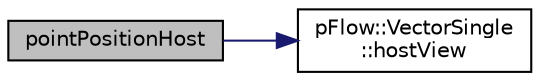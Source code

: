 digraph "pointPositionHost"
{
 // LATEX_PDF_SIZE
  edge [fontname="Helvetica",fontsize="10",labelfontname="Helvetica",labelfontsize="10"];
  node [fontname="Helvetica",fontsize="10",shape=record];
  rankdir="LR";
  Node1 [label="pointPositionHost",height=0.2,width=0.4,color="black", fillcolor="grey75", style="filled", fontcolor="black",tooltip=" "];
  Node1 -> Node2 [color="midnightblue",fontsize="10",style="solid",fontname="Helvetica"];
  Node2 [label="pFlow::VectorSingle\l::hostView",height=0.2,width=0.4,color="black", fillcolor="white", style="filled",URL="$classpFlow_1_1VectorSingle.html#a379256561291ab5049373408178fe6fe",tooltip="Return a view accessible on Host in range [0,size)"];
}
